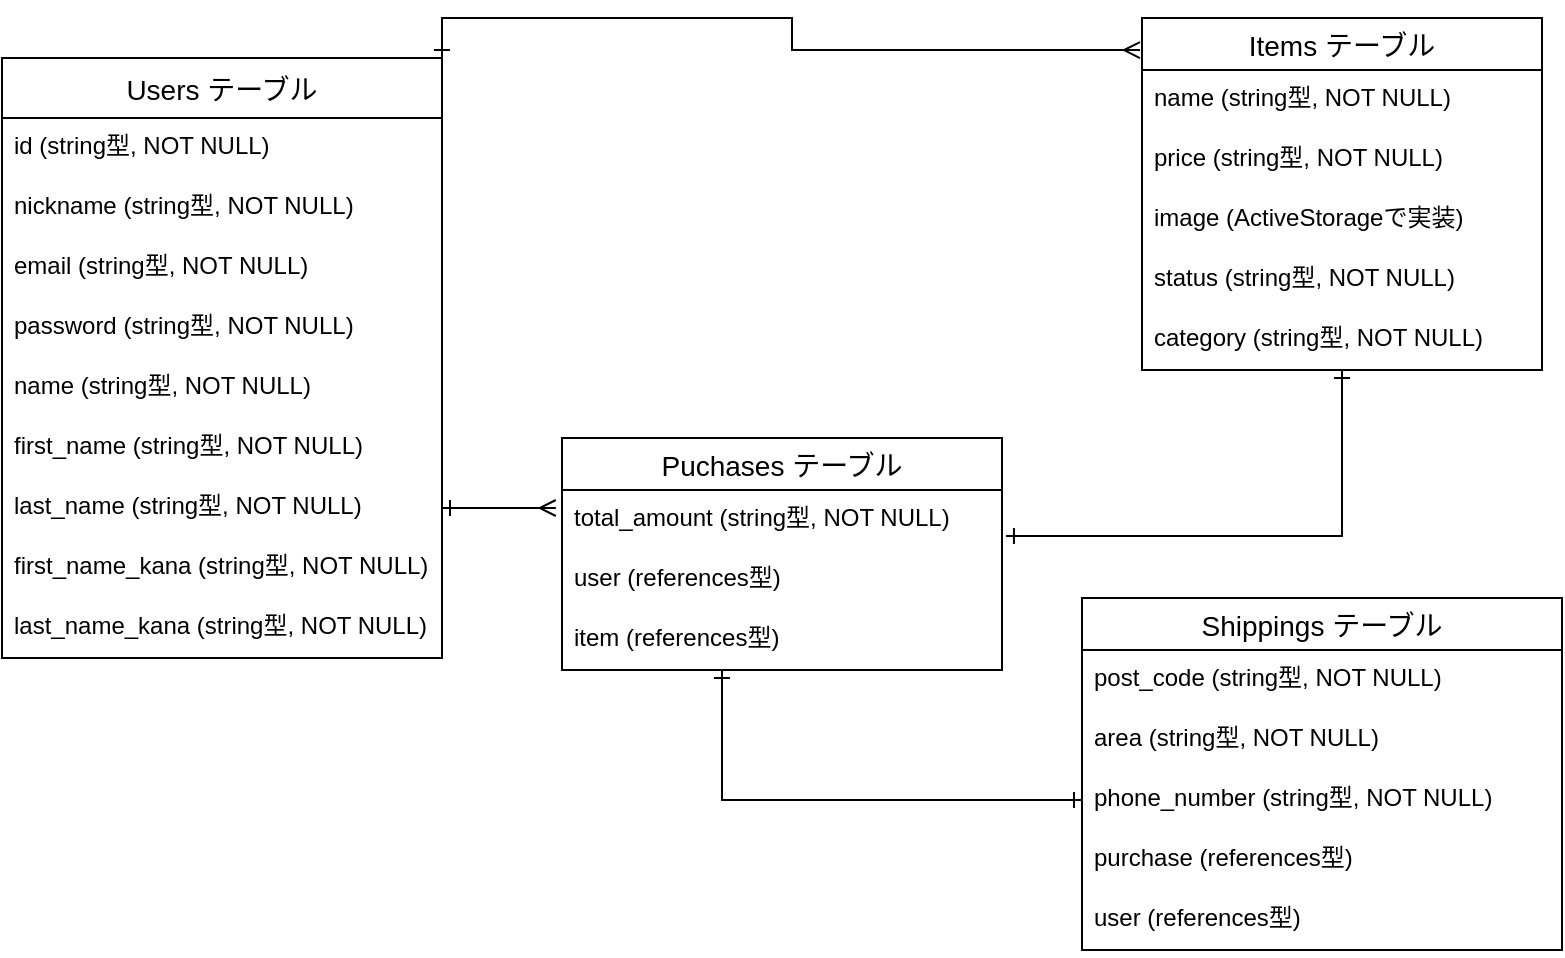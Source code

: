 <mxfile>
    <diagram id="aluqRaa91O9MfqRpAosv" name="ページ1">
        <mxGraphModel dx="797" dy="461" grid="1" gridSize="10" guides="1" tooltips="1" connect="1" arrows="1" fold="1" page="1" pageScale="1" pageWidth="827" pageHeight="1169" math="0" shadow="0">
            <root>
                <mxCell id="0"/>
                <mxCell id="1" parent="0"/>
                <mxCell id="87" style="edgeStyle=orthogonalEdgeStyle;rounded=0;orthogonalLoop=1;jettySize=auto;html=1;exitX=1;exitY=0;exitDx=0;exitDy=0;entryX=-0.005;entryY=0.091;entryDx=0;entryDy=0;entryPerimeter=0;endArrow=ERmany;endFill=0;startArrow=ERone;startFill=0;" edge="1" parent="1" source="58" target="68">
                    <mxGeometry relative="1" as="geometry"/>
                </mxCell>
                <mxCell id="58" value="Users テーブル" style="swimlane;fontStyle=0;childLayout=stackLayout;horizontal=1;startSize=30;horizontalStack=0;resizeParent=1;resizeParentMax=0;resizeLast=0;collapsible=1;marginBottom=0;align=center;fontSize=14;" vertex="1" parent="1">
                    <mxGeometry x="40" y="60" width="220" height="300" as="geometry"/>
                </mxCell>
                <mxCell id="61" value="id (string型, NOT NULL)" style="text;strokeColor=none;fillColor=none;spacingLeft=4;spacingRight=4;overflow=hidden;rotatable=0;points=[[0,0.5],[1,0.5]];portConstraint=eastwest;fontSize=12;" vertex="1" parent="58">
                    <mxGeometry y="30" width="220" height="30" as="geometry"/>
                </mxCell>
                <mxCell id="63" value="nickname (string型, NOT NULL)&#10;" style="text;strokeColor=none;fillColor=none;spacingLeft=4;spacingRight=4;overflow=hidden;rotatable=0;points=[[0,0.5],[1,0.5]];portConstraint=eastwest;fontSize=12;" vertex="1" parent="58">
                    <mxGeometry y="60" width="220" height="30" as="geometry"/>
                </mxCell>
                <mxCell id="62" value="email (string型, NOT NULL)" style="text;strokeColor=none;fillColor=none;spacingLeft=4;spacingRight=4;overflow=hidden;rotatable=0;points=[[0,0.5],[1,0.5]];portConstraint=eastwest;fontSize=12;" vertex="1" parent="58">
                    <mxGeometry y="90" width="220" height="30" as="geometry"/>
                </mxCell>
                <mxCell id="60" value="password (string型, NOT NULL)&#10;" style="text;strokeColor=none;fillColor=none;spacingLeft=4;spacingRight=4;overflow=hidden;rotatable=0;points=[[0,0.5],[1,0.5]];portConstraint=eastwest;fontSize=12;" vertex="1" parent="58">
                    <mxGeometry y="120" width="220" height="30" as="geometry"/>
                </mxCell>
                <mxCell id="64" value="name (string型, NOT NULL)&#10;" style="text;strokeColor=none;fillColor=none;spacingLeft=4;spacingRight=4;overflow=hidden;rotatable=0;points=[[0,0.5],[1,0.5]];portConstraint=eastwest;fontSize=12;" vertex="1" parent="58">
                    <mxGeometry y="150" width="220" height="30" as="geometry"/>
                </mxCell>
                <mxCell id="65" value="first_name (string型, NOT NULL)" style="text;strokeColor=none;fillColor=none;spacingLeft=4;spacingRight=4;overflow=hidden;rotatable=0;points=[[0,0.5],[1,0.5]];portConstraint=eastwest;fontSize=12;" vertex="1" parent="58">
                    <mxGeometry y="180" width="220" height="30" as="geometry"/>
                </mxCell>
                <mxCell id="66" value="last_name (string型, NOT NULL)" style="text;strokeColor=none;fillColor=none;spacingLeft=4;spacingRight=4;overflow=hidden;rotatable=0;points=[[0,0.5],[1,0.5]];portConstraint=eastwest;fontSize=12;" vertex="1" parent="58">
                    <mxGeometry y="210" width="220" height="30" as="geometry"/>
                </mxCell>
                <mxCell id="67" value="first_name_kana (string型, NOT NULL)" style="text;strokeColor=none;fillColor=none;spacingLeft=4;spacingRight=4;overflow=hidden;rotatable=0;points=[[0,0.5],[1,0.5]];portConstraint=eastwest;fontSize=12;" vertex="1" parent="58">
                    <mxGeometry y="240" width="220" height="30" as="geometry"/>
                </mxCell>
                <mxCell id="85" value="last_name_kana (string型, NOT NULL)" style="text;strokeColor=none;fillColor=none;spacingLeft=4;spacingRight=4;overflow=hidden;rotatable=0;points=[[0,0.5],[1,0.5]];portConstraint=eastwest;fontSize=12;" vertex="1" parent="58">
                    <mxGeometry y="270" width="220" height="30" as="geometry"/>
                </mxCell>
                <mxCell id="68" value="Items テーブル" style="swimlane;fontStyle=0;childLayout=stackLayout;horizontal=1;startSize=26;horizontalStack=0;resizeParent=1;resizeParentMax=0;resizeLast=0;collapsible=1;marginBottom=0;align=center;fontSize=14;" vertex="1" parent="1">
                    <mxGeometry x="610" y="40" width="200" height="176" as="geometry"/>
                </mxCell>
                <mxCell id="69" value="name (string型, NOT NULL)" style="text;strokeColor=none;fillColor=none;spacingLeft=4;spacingRight=4;overflow=hidden;rotatable=0;points=[[0,0.5],[1,0.5]];portConstraint=eastwest;fontSize=12;" vertex="1" parent="68">
                    <mxGeometry y="26" width="200" height="30" as="geometry"/>
                </mxCell>
                <mxCell id="70" value="price (string型, NOT NULL)" style="text;strokeColor=none;fillColor=none;spacingLeft=4;spacingRight=4;overflow=hidden;rotatable=0;points=[[0,0.5],[1,0.5]];portConstraint=eastwest;fontSize=12;" vertex="1" parent="68">
                    <mxGeometry y="56" width="200" height="30" as="geometry"/>
                </mxCell>
                <mxCell id="72" value="image (ActiveStorageで実装)" style="text;strokeColor=none;fillColor=none;spacingLeft=4;spacingRight=4;overflow=hidden;rotatable=0;points=[[0,0.5],[1,0.5]];portConstraint=eastwest;fontSize=12;" vertex="1" parent="68">
                    <mxGeometry y="86" width="200" height="30" as="geometry"/>
                </mxCell>
                <mxCell id="74" value="status (string型, NOT NULL)" style="text;strokeColor=none;fillColor=none;spacingLeft=4;spacingRight=4;overflow=hidden;rotatable=0;points=[[0,0.5],[1,0.5]];portConstraint=eastwest;fontSize=12;" vertex="1" parent="68">
                    <mxGeometry y="116" width="200" height="30" as="geometry"/>
                </mxCell>
                <mxCell id="73" value="category (string型, NOT NULL)" style="text;strokeColor=none;fillColor=none;spacingLeft=4;spacingRight=4;overflow=hidden;rotatable=0;points=[[0,0.5],[1,0.5]];portConstraint=eastwest;fontSize=12;" vertex="1" parent="68">
                    <mxGeometry y="146" width="200" height="30" as="geometry"/>
                </mxCell>
                <mxCell id="88" style="edgeStyle=orthogonalEdgeStyle;rounded=0;orthogonalLoop=1;jettySize=auto;html=1;startArrow=ERone;startFill=0;endArrow=ERone;endFill=0;exitX=1.009;exitY=0.767;exitDx=0;exitDy=0;exitPerimeter=0;" edge="1" parent="1" source="76" target="68">
                    <mxGeometry relative="1" as="geometry">
                        <mxPoint x="550" y="321" as="sourcePoint"/>
                    </mxGeometry>
                </mxCell>
                <mxCell id="75" value="Puchases テーブル" style="swimlane;fontStyle=0;childLayout=stackLayout;horizontal=1;startSize=26;horizontalStack=0;resizeParent=1;resizeParentMax=0;resizeLast=0;collapsible=1;marginBottom=0;align=center;fontSize=14;" vertex="1" parent="1">
                    <mxGeometry x="320" y="250" width="220" height="116" as="geometry"/>
                </mxCell>
                <mxCell id="76" value="total_amount (string型, NOT NULL)" style="text;strokeColor=none;fillColor=none;spacingLeft=4;spacingRight=4;overflow=hidden;rotatable=0;points=[[0,0.5],[1,0.5]];portConstraint=eastwest;fontSize=12;" vertex="1" parent="75">
                    <mxGeometry y="26" width="220" height="30" as="geometry"/>
                </mxCell>
                <mxCell id="78" value="user (references型)" style="text;strokeColor=none;fillColor=none;spacingLeft=4;spacingRight=4;overflow=hidden;rotatable=0;points=[[0,0.5],[1,0.5]];portConstraint=eastwest;fontSize=12;" vertex="1" parent="75">
                    <mxGeometry y="56" width="220" height="30" as="geometry"/>
                </mxCell>
                <mxCell id="79" value="item (references型)" style="text;strokeColor=none;fillColor=none;spacingLeft=4;spacingRight=4;overflow=hidden;rotatable=0;points=[[0,0.5],[1,0.5]];portConstraint=eastwest;fontSize=12;" vertex="1" parent="75">
                    <mxGeometry y="86" width="220" height="30" as="geometry"/>
                </mxCell>
                <mxCell id="80" value="Shippings テーブル" style="swimlane;fontStyle=0;childLayout=stackLayout;horizontal=1;startSize=26;horizontalStack=0;resizeParent=1;resizeParentMax=0;resizeLast=0;collapsible=1;marginBottom=0;align=center;fontSize=14;" vertex="1" parent="1">
                    <mxGeometry x="580" y="330" width="240" height="176" as="geometry"/>
                </mxCell>
                <mxCell id="81" value="post_code (string型, NOT NULL)&#10;" style="text;strokeColor=none;fillColor=none;spacingLeft=4;spacingRight=4;overflow=hidden;rotatable=0;points=[[0,0.5],[1,0.5]];portConstraint=eastwest;fontSize=12;" vertex="1" parent="80">
                    <mxGeometry y="26" width="240" height="30" as="geometry"/>
                </mxCell>
                <mxCell id="82" value="area (string型, NOT NULL)" style="text;strokeColor=none;fillColor=none;spacingLeft=4;spacingRight=4;overflow=hidden;rotatable=0;points=[[0,0.5],[1,0.5]];portConstraint=eastwest;fontSize=12;" vertex="1" parent="80">
                    <mxGeometry y="56" width="240" height="30" as="geometry"/>
                </mxCell>
                <mxCell id="83" value="phone_number (string型, NOT NULL)" style="text;strokeColor=none;fillColor=none;spacingLeft=4;spacingRight=4;overflow=hidden;rotatable=0;points=[[0,0.5],[1,0.5]];portConstraint=eastwest;fontSize=12;" vertex="1" parent="80">
                    <mxGeometry y="86" width="240" height="30" as="geometry"/>
                </mxCell>
                <mxCell id="91" value="purchase (references型)" style="text;strokeColor=none;fillColor=none;spacingLeft=4;spacingRight=4;overflow=hidden;rotatable=0;points=[[0,0.5],[1,0.5]];portConstraint=eastwest;fontSize=12;" vertex="1" parent="80">
                    <mxGeometry y="116" width="240" height="30" as="geometry"/>
                </mxCell>
                <mxCell id="84" value="user (references型)" style="text;strokeColor=none;fillColor=none;spacingLeft=4;spacingRight=4;overflow=hidden;rotatable=0;points=[[0,0.5],[1,0.5]];portConstraint=eastwest;fontSize=12;" vertex="1" parent="80">
                    <mxGeometry y="146" width="240" height="30" as="geometry"/>
                </mxCell>
                <mxCell id="89" style="edgeStyle=orthogonalEdgeStyle;rounded=0;orthogonalLoop=1;jettySize=auto;html=1;exitX=1;exitY=0.5;exitDx=0;exitDy=0;entryX=-0.014;entryY=0.3;entryDx=0;entryDy=0;entryPerimeter=0;startArrow=ERone;startFill=0;endArrow=ERmany;endFill=0;" edge="1" parent="1" source="66" target="76">
                    <mxGeometry relative="1" as="geometry"/>
                </mxCell>
                <mxCell id="90" style="edgeStyle=orthogonalEdgeStyle;rounded=0;orthogonalLoop=1;jettySize=auto;html=1;exitX=0;exitY=0.5;exitDx=0;exitDy=0;startArrow=ERone;startFill=0;endArrow=ERone;endFill=0;" edge="1" parent="1" source="83" target="79">
                    <mxGeometry relative="1" as="geometry">
                        <Array as="points">
                            <mxPoint x="400" y="431"/>
                        </Array>
                    </mxGeometry>
                </mxCell>
            </root>
        </mxGraphModel>
    </diagram>
</mxfile>